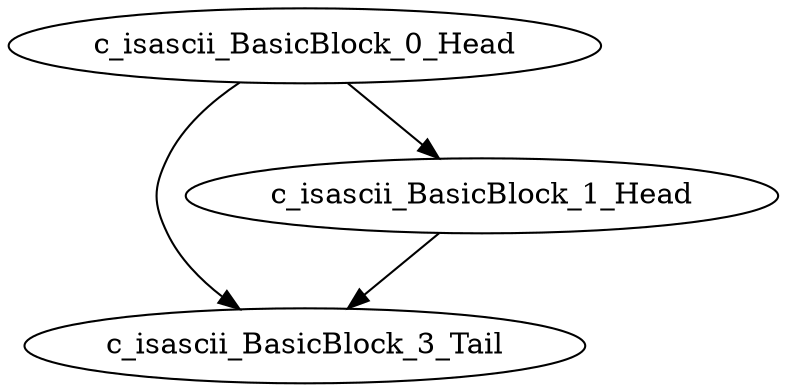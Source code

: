 digraph G {
    "c_isascii_BasicBlock_0_Head" -> "c_isascii_BasicBlock_3_Tail"
    "c_isascii_BasicBlock_0_Head" -> "c_isascii_BasicBlock_1_Head"
    "c_isascii_BasicBlock_1_Head" -> "c_isascii_BasicBlock_3_Tail"
}
